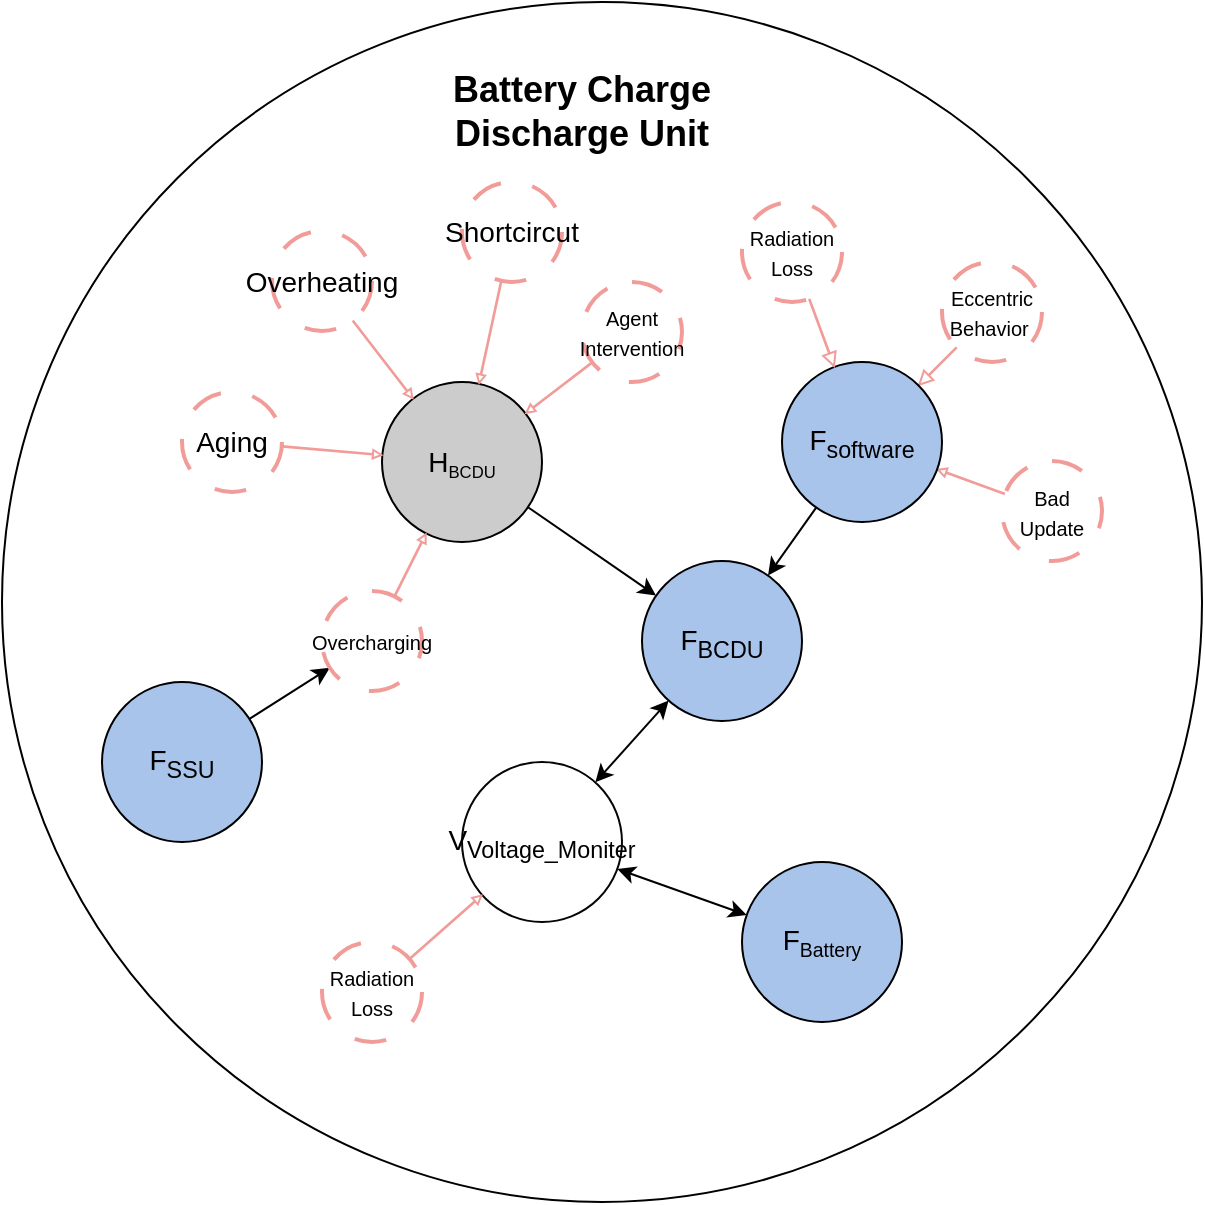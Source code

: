 <mxfile version="22.0.8" type="google">
  <diagram name="Page-1" id="YTZD0y38YPvo73WkIYqt">
    <mxGraphModel grid="1" page="1" gridSize="10" guides="1" tooltips="1" connect="1" arrows="1" fold="1" pageScale="1" pageWidth="850" pageHeight="1100" math="0" shadow="0">
      <root>
        <mxCell id="0" />
        <mxCell id="1" parent="0" />
        <mxCell id="GxKVPJFUKURO31rQEqN7-34" value="" style="ellipse;whiteSpace=wrap;html=1;aspect=fixed;" vertex="1" parent="1">
          <mxGeometry x="290" y="130" width="600" height="600" as="geometry" />
        </mxCell>
        <mxCell id="GxKVPJFUKURO31rQEqN7-35" value="&lt;span style=&quot;font-size: 14px;&quot;&gt;F&lt;sub&gt;BCDU&lt;/sub&gt;&lt;/span&gt;" style="ellipse;whiteSpace=wrap;html=1;aspect=fixed;fillColor=#A9C4EB;" vertex="1" parent="1">
          <mxGeometry x="610" y="409.5" width="80" height="80" as="geometry" />
        </mxCell>
        <mxCell id="GxKVPJFUKURO31rQEqN7-37" value="&lt;font style=&quot;font-size: 14px;&quot;&gt;Overheating&lt;/font&gt;" style="ellipse;whiteSpace=wrap;html=1;aspect=fixed;fillColor=#FFFFFF;strokeColor=#F19C99;strokeWidth=2;dashed=1;dashPattern=8 8;" vertex="1" parent="1">
          <mxGeometry x="425" y="244.5" width="50" height="50" as="geometry" />
        </mxCell>
        <mxCell id="GxKVPJFUKURO31rQEqN7-38" value="&lt;font style=&quot;font-size: 14px;&quot;&gt;H&lt;/font&gt;&lt;font size=&quot;1&quot; style=&quot;&quot;&gt;&lt;sub&gt;BCDU&lt;/sub&gt;&lt;/font&gt;" style="ellipse;whiteSpace=wrap;html=1;aspect=fixed;fillColor=#CCCCCC;" vertex="1" parent="1">
          <mxGeometry x="480" y="320" width="80" height="80" as="geometry" />
        </mxCell>
        <mxCell id="GxKVPJFUKURO31rQEqN7-39" value="" style="shape=flexArrow;endArrow=classic;html=1;rounded=0;width=0.323;endSize=1.065;endWidth=2.981;strokeColor=#F19C99;" edge="1" parent="1" source="GxKVPJFUKURO31rQEqN7-37" target="GxKVPJFUKURO31rQEqN7-38">
          <mxGeometry width="50" height="50" relative="1" as="geometry">
            <mxPoint x="1145.003" y="339.641" as="sourcePoint" />
            <mxPoint x="1191" y="333" as="targetPoint" />
          </mxGeometry>
        </mxCell>
        <mxCell id="GxKVPJFUKURO31rQEqN7-40" value="" style="shape=flexArrow;endArrow=classic;html=1;rounded=0;width=0.323;endSize=1.065;endWidth=2.981;strokeColor=#F19C99;" edge="1" parent="1" source="GxKVPJFUKURO31rQEqN7-46" target="GxKVPJFUKURO31rQEqN7-38">
          <mxGeometry width="50" height="50" relative="1" as="geometry">
            <mxPoint x="580" y="400" as="sourcePoint" />
            <mxPoint x="640" y="310" as="targetPoint" />
          </mxGeometry>
        </mxCell>
        <mxCell id="GxKVPJFUKURO31rQEqN7-41" value="&lt;font style=&quot;font-size: 14px;&quot;&gt;Shortcircut&lt;/font&gt;" style="ellipse;whiteSpace=wrap;html=1;aspect=fixed;fillColor=#FFFFFF;strokeColor=#F19C99;strokeWidth=2;dashed=1;dashPattern=8 8;" vertex="1" parent="1">
          <mxGeometry x="520" y="220" width="50" height="50" as="geometry" />
        </mxCell>
        <mxCell id="GxKVPJFUKURO31rQEqN7-42" value="" style="shape=flexArrow;endArrow=classic;html=1;rounded=0;width=0.323;endSize=1.065;endWidth=2.981;strokeColor=#F19C99;" edge="1" parent="1" source="GxKVPJFUKURO31rQEqN7-41" target="GxKVPJFUKURO31rQEqN7-38">
          <mxGeometry width="50" height="50" relative="1" as="geometry">
            <mxPoint x="1277" y="254" as="sourcePoint" />
            <mxPoint x="1252" y="294" as="targetPoint" />
          </mxGeometry>
        </mxCell>
        <mxCell id="GxKVPJFUKURO31rQEqN7-43" value="&lt;font style=&quot;font-size: 10px;&quot;&gt;Agent Intervention&lt;/font&gt;" style="ellipse;whiteSpace=wrap;html=1;aspect=fixed;fillColor=#FFFFFF;strokeColor=#F19C99;strokeWidth=2;dashed=1;dashPattern=8 8;direction=north;" vertex="1" parent="1">
          <mxGeometry x="580" y="270" width="50" height="50" as="geometry" />
        </mxCell>
        <mxCell id="GxKVPJFUKURO31rQEqN7-44" value="" style="shape=flexArrow;endArrow=classic;html=1;rounded=0;width=0.323;endSize=1.065;endWidth=2.981;strokeColor=#F19C99;" edge="1" parent="1" source="GxKVPJFUKURO31rQEqN7-43" target="GxKVPJFUKURO31rQEqN7-38">
          <mxGeometry width="50" height="50" relative="1" as="geometry">
            <mxPoint x="579" y="404" as="sourcePoint" />
            <mxPoint x="614" y="375" as="targetPoint" />
          </mxGeometry>
        </mxCell>
        <mxCell id="GxKVPJFUKURO31rQEqN7-46" value="&lt;font style=&quot;font-size: 14px;&quot;&gt;Aging&lt;/font&gt;" style="ellipse;whiteSpace=wrap;html=1;aspect=fixed;fillColor=#FFFFFF;strokeColor=#F19C99;strokeWidth=2;dashed=1;dashPattern=8 8;" vertex="1" parent="1">
          <mxGeometry x="380" y="325" width="50" height="50" as="geometry" />
        </mxCell>
        <mxCell id="GxKVPJFUKURO31rQEqN7-47" value="&lt;span style=&quot;font-size: 14px;&quot;&gt;F&lt;sub&gt;SSU&lt;/sub&gt;&lt;/span&gt;" style="ellipse;whiteSpace=wrap;html=1;aspect=fixed;fillColor=#A9C4EB;" vertex="1" parent="1">
          <mxGeometry x="340" y="470" width="80" height="80" as="geometry" />
        </mxCell>
        <mxCell id="GxKVPJFUKURO31rQEqN7-48" value="" style="endArrow=classic;html=1;rounded=0;" edge="1" parent="1" source="GxKVPJFUKURO31rQEqN7-47" target="GxKVPJFUKURO31rQEqN7-49">
          <mxGeometry width="50" height="50" relative="1" as="geometry">
            <mxPoint x="520" y="480" as="sourcePoint" />
            <mxPoint x="570" y="430" as="targetPoint" />
          </mxGeometry>
        </mxCell>
        <mxCell id="GxKVPJFUKURO31rQEqN7-49" value="&lt;font style=&quot;font-size: 10px;&quot;&gt;Overcharging&lt;/font&gt;" style="ellipse;whiteSpace=wrap;html=1;aspect=fixed;fillColor=#FFFFFF;strokeColor=#F19C99;strokeWidth=2;dashed=1;dashPattern=8 8;direction=north;" vertex="1" parent="1">
          <mxGeometry x="450" y="424.5" width="50" height="50" as="geometry" />
        </mxCell>
        <mxCell id="GxKVPJFUKURO31rQEqN7-50" value="" style="shape=flexArrow;endArrow=classic;html=1;rounded=0;width=0.323;endSize=1.065;endWidth=2.981;strokeColor=#F19C99;" edge="1" parent="1" source="GxKVPJFUKURO31rQEqN7-49" target="GxKVPJFUKURO31rQEqN7-38">
          <mxGeometry width="50" height="50" relative="1" as="geometry">
            <mxPoint x="1120" y="386" as="sourcePoint" />
            <mxPoint x="1180" y="388" as="targetPoint" />
          </mxGeometry>
        </mxCell>
        <mxCell id="GxKVPJFUKURO31rQEqN7-51" value="" style="endArrow=classic;html=1;rounded=0;" edge="1" parent="1" source="GxKVPJFUKURO31rQEqN7-38" target="GxKVPJFUKURO31rQEqN7-35">
          <mxGeometry width="50" height="50" relative="1" as="geometry">
            <mxPoint x="570" y="450" as="sourcePoint" />
            <mxPoint x="620" y="400" as="targetPoint" />
          </mxGeometry>
        </mxCell>
        <mxCell id="GxKVPJFUKURO31rQEqN7-52" value="&lt;span style=&quot;font-size: 14px;&quot;&gt;F&lt;/span&gt;&lt;span style=&quot;font-size: 11.667px;&quot;&gt;&lt;sub&gt;Battery&lt;/sub&gt;&lt;/span&gt;" style="ellipse;whiteSpace=wrap;html=1;aspect=fixed;fillColor=#A9C4EB;" vertex="1" parent="1">
          <mxGeometry x="660" y="560" width="80" height="80" as="geometry" />
        </mxCell>
        <mxCell id="GxKVPJFUKURO31rQEqN7-56" value="&lt;font style=&quot;font-size: 14px;&quot;&gt;V&lt;sub&gt;Voltage_Moniter&lt;/sub&gt;&lt;/font&gt;" style="ellipse;whiteSpace=wrap;html=1;aspect=fixed;fillColor=#FFFFFF;strokeColor=#080505;strokeWidth=1;" vertex="1" parent="1">
          <mxGeometry x="520" y="510" width="80" height="80" as="geometry" />
        </mxCell>
        <mxCell id="GxKVPJFUKURO31rQEqN7-57" value="" style="endArrow=classic;startArrow=classic;html=1;rounded=0;" edge="1" parent="1" source="GxKVPJFUKURO31rQEqN7-56" target="GxKVPJFUKURO31rQEqN7-35">
          <mxGeometry width="50" height="50" relative="1" as="geometry">
            <mxPoint x="540" y="530" as="sourcePoint" />
            <mxPoint x="590" y="480" as="targetPoint" />
          </mxGeometry>
        </mxCell>
        <mxCell id="GxKVPJFUKURO31rQEqN7-58" value="" style="endArrow=classic;startArrow=classic;html=1;rounded=0;" edge="1" parent="1" source="GxKVPJFUKURO31rQEqN7-52" target="GxKVPJFUKURO31rQEqN7-56">
          <mxGeometry width="50" height="50" relative="1" as="geometry">
            <mxPoint x="520" y="690" as="sourcePoint" />
            <mxPoint x="570" y="640" as="targetPoint" />
          </mxGeometry>
        </mxCell>
        <mxCell id="GxKVPJFUKURO31rQEqN7-59" value="&lt;font size=&quot;1&quot;&gt;Radiation Loss&lt;/font&gt;" style="ellipse;whiteSpace=wrap;html=1;aspect=fixed;fillColor=#FFFFFF;strokeColor=#F19C99;strokeWidth=2;dashed=1;dashPattern=8 8;" vertex="1" parent="1">
          <mxGeometry x="450" y="600" width="50" height="50" as="geometry" />
        </mxCell>
        <mxCell id="GxKVPJFUKURO31rQEqN7-61" value="" style="shape=flexArrow;endArrow=classic;html=1;rounded=0;width=0.323;endSize=1.065;endWidth=2.981;strokeColor=#F19C99;" edge="1" parent="1" source="GxKVPJFUKURO31rQEqN7-59" target="GxKVPJFUKURO31rQEqN7-56">
          <mxGeometry width="50" height="50" relative="1" as="geometry">
            <mxPoint x="509" y="388" as="sourcePoint" />
            <mxPoint x="513" y="364" as="targetPoint" />
          </mxGeometry>
        </mxCell>
        <mxCell id="GxKVPJFUKURO31rQEqN7-63" value="&lt;font size=&quot;1&quot;&gt;Eccentric Behavior&amp;nbsp;&lt;/font&gt;" style="ellipse;whiteSpace=wrap;html=1;aspect=fixed;fillColor=#FFFFFF;strokeColor=#F19C99;strokeWidth=2;dashed=1;dashPattern=8 8;" vertex="1" parent="1">
          <mxGeometry x="760" y="260" width="50" height="50" as="geometry" />
        </mxCell>
        <mxCell id="GxKVPJFUKURO31rQEqN7-64" value="" style="shape=flexArrow;endArrow=classic;html=1;rounded=0;width=0.323;endSize=1.065;endWidth=2.981;strokeColor=#F19C99;" edge="1" parent="1" source="GxKVPJFUKURO31rQEqN7-69" target="GxKVPJFUKURO31rQEqN7-66">
          <mxGeometry width="50" height="50" relative="1" as="geometry">
            <mxPoint x="680" y="394" as="sourcePoint" />
            <mxPoint x="546" y="117" as="targetPoint" />
          </mxGeometry>
        </mxCell>
        <mxCell id="GxKVPJFUKURO31rQEqN7-65" value="" style="shape=flexArrow;endArrow=classic;html=1;rounded=0;width=0.323;endSize=1.88;endWidth=5.342;strokeColor=#F19C99;" edge="1" parent="1" source="GxKVPJFUKURO31rQEqN7-63" target="GxKVPJFUKURO31rQEqN7-66">
          <mxGeometry width="50" height="50" relative="1" as="geometry">
            <mxPoint x="329" y="164" as="sourcePoint" />
            <mxPoint x="583" y="138" as="targetPoint" />
          </mxGeometry>
        </mxCell>
        <mxCell id="GxKVPJFUKURO31rQEqN7-66" value="&lt;span style=&quot;font-size: 14px;&quot;&gt;F&lt;sub&gt;software&lt;/sub&gt;&lt;/span&gt;" style="ellipse;whiteSpace=wrap;html=1;aspect=fixed;fillColor=#A9C4EB;" vertex="1" parent="1">
          <mxGeometry x="680" y="310" width="80" height="80" as="geometry" />
        </mxCell>
        <mxCell id="GxKVPJFUKURO31rQEqN7-67" value="&lt;font size=&quot;1&quot;&gt;Radiation Loss&lt;/font&gt;" style="ellipse;whiteSpace=wrap;html=1;aspect=fixed;fillColor=#FFFFFF;strokeColor=#F19C99;strokeWidth=2;dashed=1;dashPattern=8 8;" vertex="1" parent="1">
          <mxGeometry x="660" y="230" width="50" height="50" as="geometry" />
        </mxCell>
        <mxCell id="GxKVPJFUKURO31rQEqN7-68" value="" style="shape=flexArrow;endArrow=classic;html=1;rounded=0;width=0.323;endSize=1.88;endWidth=5.342;strokeColor=#F19C99;" edge="1" parent="1" source="GxKVPJFUKURO31rQEqN7-67" target="GxKVPJFUKURO31rQEqN7-66">
          <mxGeometry width="50" height="50" relative="1" as="geometry">
            <mxPoint x="772" y="404" as="sourcePoint" />
            <mxPoint x="753" y="374" as="targetPoint" />
          </mxGeometry>
        </mxCell>
        <mxCell id="GxKVPJFUKURO31rQEqN7-69" value="&lt;font style=&quot;font-size: 10px;&quot;&gt;Bad Update&lt;/font&gt;" style="ellipse;whiteSpace=wrap;html=1;aspect=fixed;fillColor=#FFFFFF;strokeColor=#F19C99;strokeWidth=2;dashed=1;dashPattern=8 8;direction=north;" vertex="1" parent="1">
          <mxGeometry x="790" y="359.5" width="50" height="50" as="geometry" />
        </mxCell>
        <mxCell id="GxKVPJFUKURO31rQEqN7-70" value="" style="endArrow=classic;html=1;rounded=0;" edge="1" parent="1" source="GxKVPJFUKURO31rQEqN7-66" target="GxKVPJFUKURO31rQEqN7-35">
          <mxGeometry width="50" height="50" relative="1" as="geometry">
            <mxPoint x="972" y="403" as="sourcePoint" />
            <mxPoint x="1011" y="432" as="targetPoint" />
          </mxGeometry>
        </mxCell>
        <mxCell id="GxKVPJFUKURO31rQEqN7-71" value="&lt;b&gt;&lt;font style=&quot;font-size: 18px;&quot;&gt;Battery Charge Discharge Unit&lt;/font&gt;&lt;/b&gt;" style="text;html=1;strokeColor=none;fillColor=none;align=center;verticalAlign=middle;whiteSpace=wrap;rounded=0;" vertex="1" parent="1">
          <mxGeometry x="510" y="170" width="140" height="30" as="geometry" />
        </mxCell>
      </root>
    </mxGraphModel>
  </diagram>
</mxfile>

